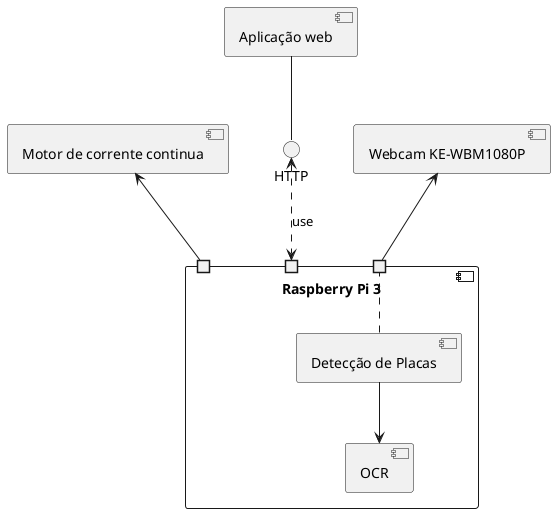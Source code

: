@startuml
component "Raspberry Pi 3"{
 component "Detecção de Placas" as deteccao
 component OCR 
 port " " as p1
 port " " as p2
 port " " as p3
}

component "Aplicação web"

component "Motor de corrente continua" as motor
component "Webcam KE-WBM1080P" as camera


deteccao .. p1
p1 -up-> camera
deteccao --> OCR
p2 <.up.> HTTP : use
"Aplicação web" -- HTTP

p3 -up-> motor
@enduml